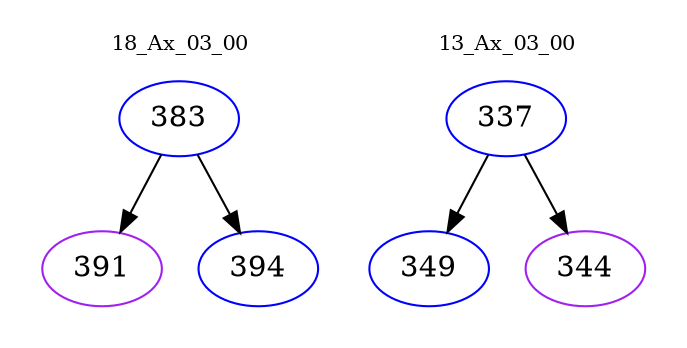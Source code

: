digraph{
subgraph cluster_0 {
color = white
label = "18_Ax_03_00";
fontsize=10;
T0_383 [label="383", color="blue"]
T0_383 -> T0_391 [color="black"]
T0_391 [label="391", color="purple"]
T0_383 -> T0_394 [color="black"]
T0_394 [label="394", color="blue"]
}
subgraph cluster_1 {
color = white
label = "13_Ax_03_00";
fontsize=10;
T1_337 [label="337", color="blue"]
T1_337 -> T1_349 [color="black"]
T1_349 [label="349", color="blue"]
T1_337 -> T1_344 [color="black"]
T1_344 [label="344", color="purple"]
}
}

